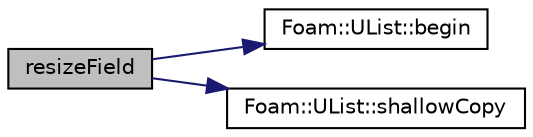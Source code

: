 digraph "resizeField"
{
  bgcolor="transparent";
  edge [fontname="Helvetica",fontsize="10",labelfontname="Helvetica",labelfontsize="10"];
  node [fontname="Helvetica",fontsize="10",shape=record];
  rankdir="LR";
  Node502 [label="resizeField",height=0.2,width=0.4,color="black", fillcolor="grey75", style="filled", fontcolor="black"];
  Node502 -> Node503 [color="midnightblue",fontsize="10",style="solid",fontname="Helvetica"];
  Node503 [label="Foam::UList::begin",height=0.2,width=0.4,color="black",URL="$a26837.html#a8a0643ef7f391465066f7f07d45ce934",tooltip="Return an iterator to begin traversing the UList. "];
  Node502 -> Node504 [color="midnightblue",fontsize="10",style="solid",fontname="Helvetica"];
  Node504 [label="Foam::UList::shallowCopy",height=0.2,width=0.4,color="black",URL="$a26837.html#ae7e14ea1dbcec14d6c1507851d8c5d06",tooltip="Copy the pointer held by the given UList. "];
}

